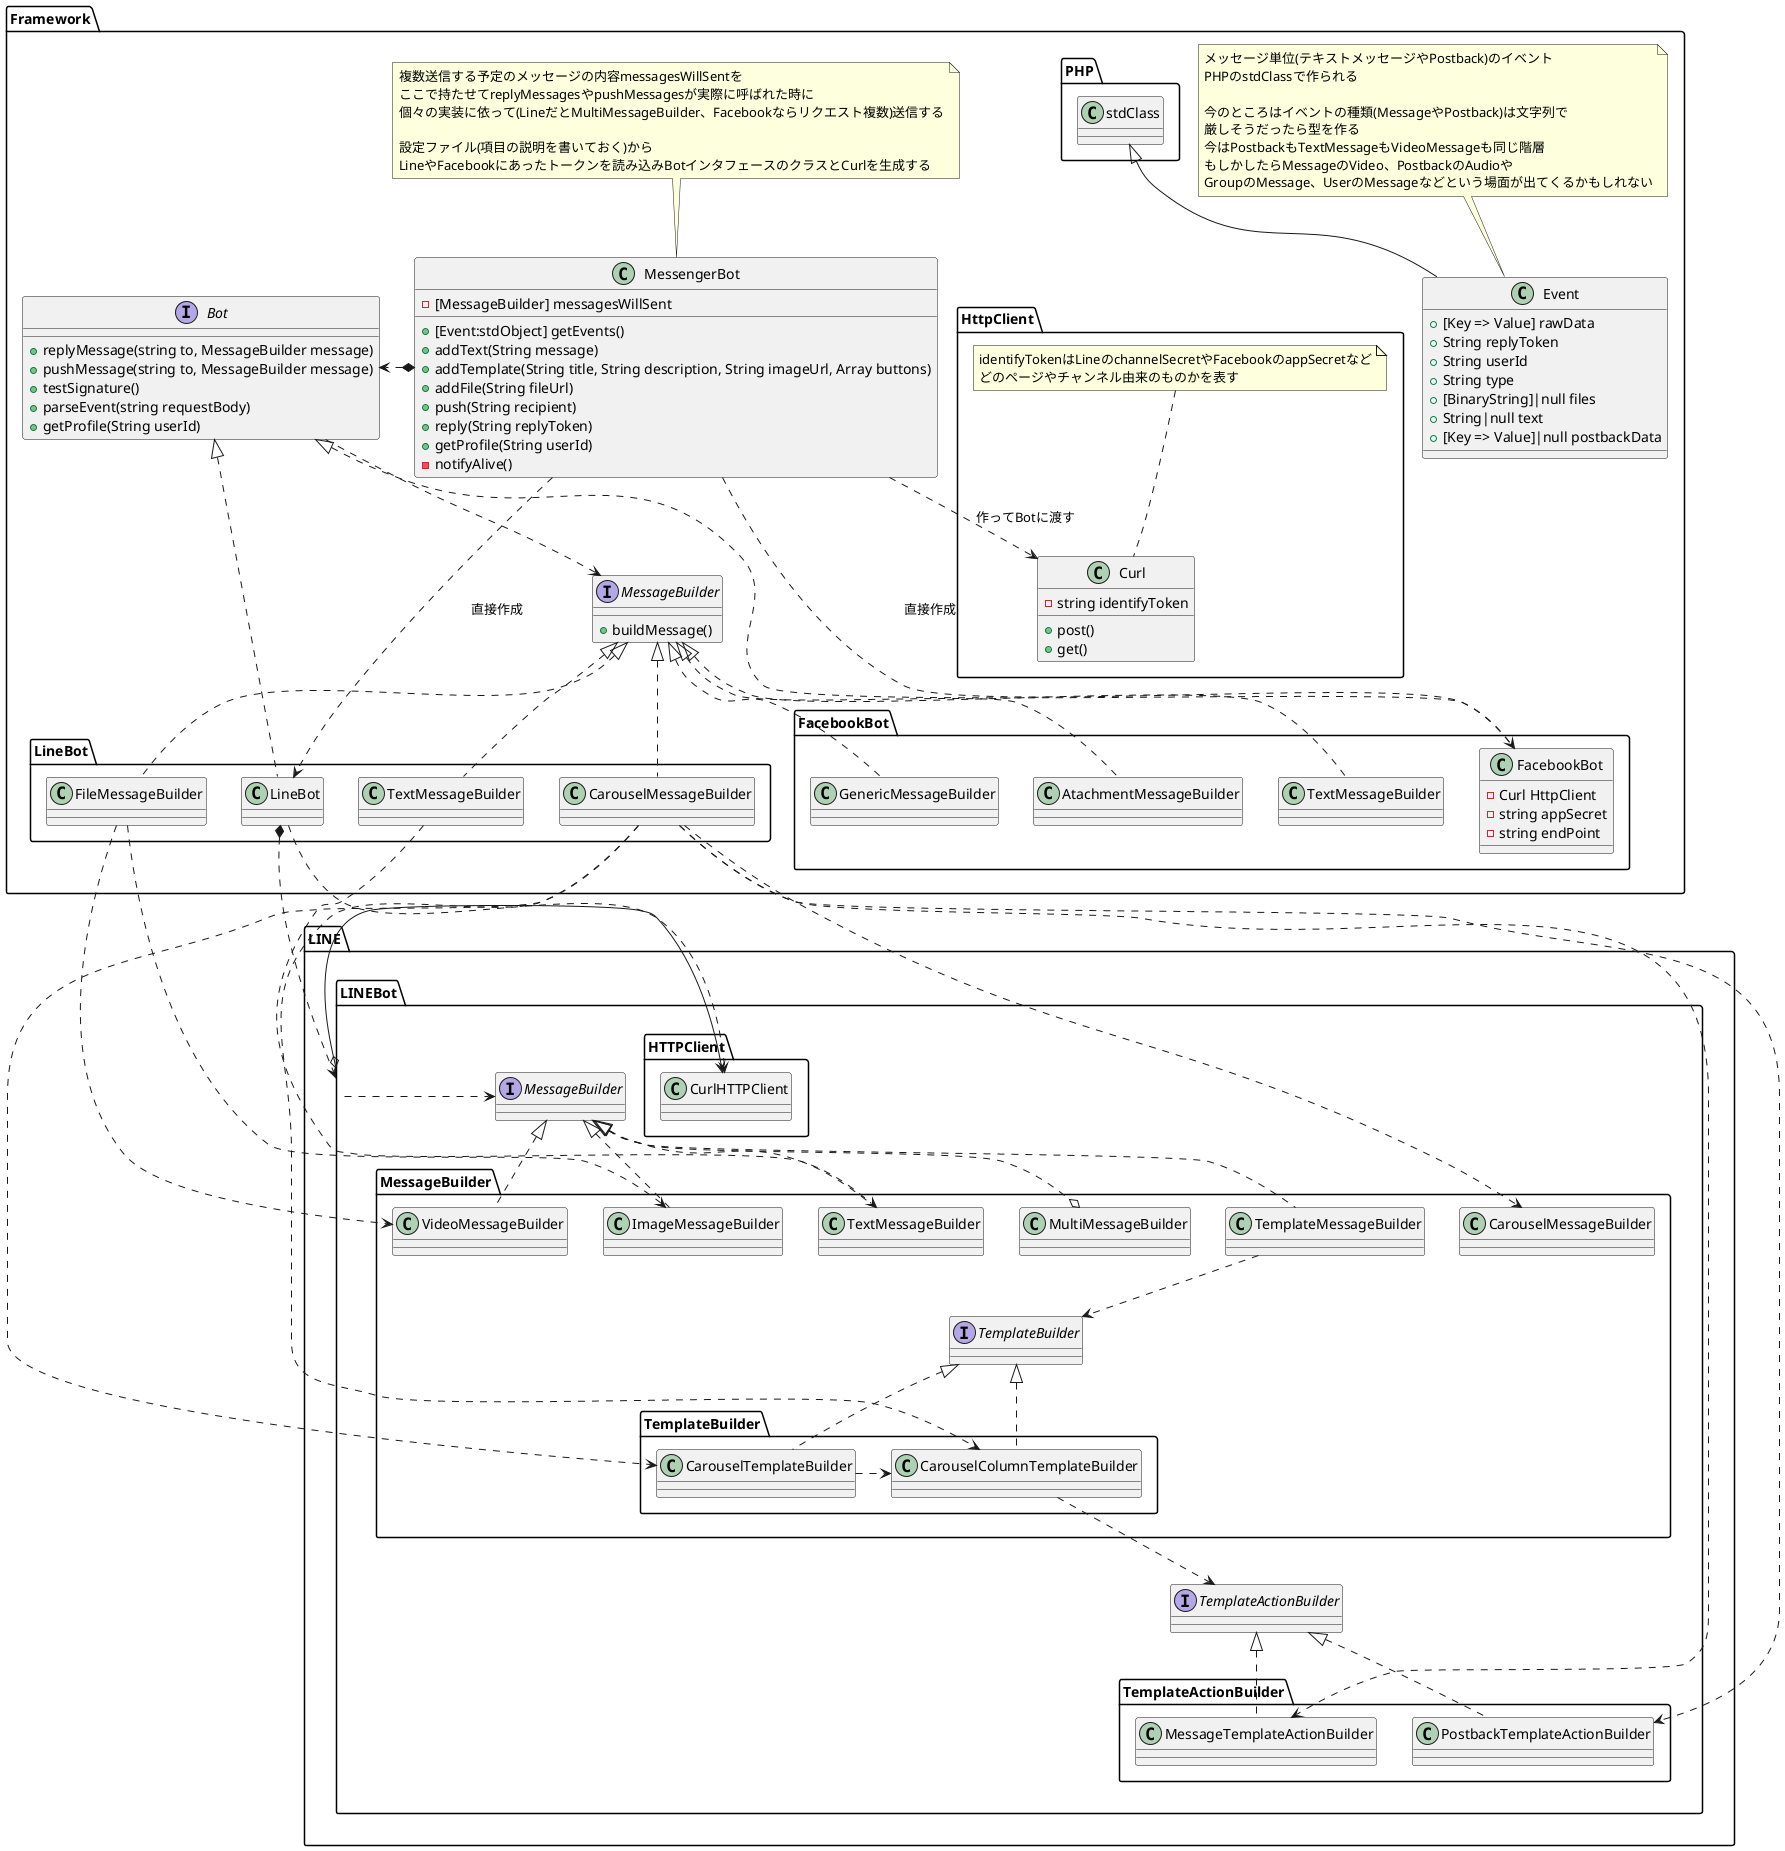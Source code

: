 @startuml

namespace LINE {

  class LINEBot

  namespace LINEBot {

    interface "MessageBuilder" as IMessageBuilder
    interface "TemplateActionBuilder" as ITemplateActionBuilder

    namespace MessageBuilder {

      interface "TemplateBuilder" as ITemplateBuilder
      class TemplateMessageBuilder
      class TextMessageBuilder
      class ImageMessageBuilder
      class VideoMessageBuilder
      class MultiMessageBuilder

      namespace TemplateBuilder {

        class CarouselTemplateBuilder
        class CarouselColumnTemplateBuilder

        CarouselTemplateBuilder .u.|> LINE.LINEBot.MessageBuilder.ITemplateBuilder
        CarouselColumnTemplateBuilder .u.|> LINE.LINEBot.MessageBuilder.ITemplateBuilder
        CarouselColumnTemplateBuilder ..> LINE.LINEBot.ITemplateActionBuilder
        CarouselTemplateBuilder .r.> CarouselColumnTemplateBuilder

      }

      TemplateMessageBuilder .u.|> LINE.LINEBot.IMessageBuilder
      TextMessageBuilder .u.|> LINE.LINEBot.IMessageBuilder
      ImageMessageBuilder .u.|> LINE.LINEBot.IMessageBuilder
      VideoMessageBuilder .u.|> LINE.LINEBot.IMessageBuilder
      MultiMessageBuilder o.u.|> LINE.LINEBot.IMessageBuilder
      TemplateMessageBuilder ..> LINE.LINEBot.MessageBuilder.ITemplateBuilder

    }

    namespace TemplateActionBuilder {

      class MessageTemplateActionBuilder
      class PostbackTemplateActionBuilder

      MessageTemplateActionBuilder .u.|> LINE.LINEBot.ITemplateActionBuilder
      PostbackTemplateActionBuilder .u.|> LINE.LINEBot.ITemplateActionBuilder

    }

    namespace HTTPClient {

      class CurlHTTPClient

    }

  }

  LINEBot .r.> LINE.LINEBot.IMessageBuilder
  LINEBot o-> LINE.LINEBot.HTTPClient.CurlHTTPClient

}

namespace Framework {

  interface "Bot" as IBot {
    + replyMessage(string to, MessageBuilder message)
    + pushMessage(string to, MessageBuilder message)
    + testSignature()
    + parseEvent(string requestBody)
    + getProfile(String userId)
  }

  interface "MessageBuilder" as IMessageBuilder {
    + buildMessage()
  }

  class Event extends PHP.stdClass {
    + [Key => Value] rawData
    + String replyToken
    + String userId
    + String type
    + [BinaryString]|null files
    + String|null text
    + [Key => Value]|null postbackData
  }

  note top of Event
    メッセージ単位(テキストメッセージやPostback)のイベント
    PHPのstdClassで作られる

    今のところはイベントの種類(MessageやPostback)は文字列で
    厳しそうだったら型を作る
    今はPostbackもTextMessageもVideoMessageも同じ階層
    もしかしたらMessageのVideo、PostbackのAudioや
    GroupのMessage、UserのMessageなどという場面が出てくるかもしれない
  end note

  class MessengerBot {
    - [MessageBuilder] messagesWillSent
    + [Event:stdObject] getEvents()
    + addText(String message)
    + addTemplate(String title, String description, String imageUrl, Array buttons)
    + addFile(String fileUrl)
    + push(String recipient)
    + reply(String replyToken)
    + getProfile(String userId)
    - notifyAlive()
  }

  note top of MessengerBot
    複数送信する予定のメッセージの内容messagesWillSentを
    ここで持たせてreplyMessagesやpushMessagesが実際に呼ばれた時に
    個々の実装に依って(LineだとMultiMessageBuilder、Facebookならリクエスト複数)送信する

    設定ファイル(項目の説明を書いておく)から
    LineやFacebookにあったトークンを読み込みBotインタフェースのクラスとCurlを生成する
  end note

  namespace FacebookBot {

    class FacebookBot{
      - Curl HttpClient
      - string appSecret
      - string endPoint
    }

    class GenericMessageBuilder
    class AtachmentMessageBuilder
    class TextMessageBuilder

    FacebookBot .u.|> Framework.IBot
    GenericMessageBuilder .u.|> Framework.IMessageBuilder
    AtachmentMessageBuilder .u.|> Framework.IMessageBuilder
    TextMessageBuilder .u.|> Framework.IMessageBuilder

  }

  namespace LineBot {

    class LineBot
    class CarouselMessageBuilder
    class FileMessageBuilder
    class TextMessageBuilder

    LineBot *.> LINE.LINEBot
    LineBot ..> LINE.LINEBot.HTTPClient.CurlHTTPClient
    CarouselMessageBuilder ..> LINE.LINEBot.MessageBuilder.CarouselMessageBuilder
    CarouselMessageBuilder ..> LINE.LINEBot.TemplateActionBuilder.MessageTemplateActionBuilder
    CarouselMessageBuilder ..> LINE.LINEBot.TemplateActionBuilder.PostbackTemplateActionBuilder
    CarouselMessageBuilder ..> LINE.LINEBot.MessageBuilder.TemplateBuilder.CarouselTemplateBuilder
    CarouselMessageBuilder ..> LINE.LINEBot.MessageBuilder.TemplateBuilder.CarouselColumnTemplateBuilder
    FileMessageBuilder ..> LINE.LINEBot.MessageBuilder.ImageMessageBuilder
    FileMessageBuilder ..> LINE.LINEBot.MessageBuilder.VideoMessageBuilder
    TextMessageBuilder ..> LINE.LINEBot.MessageBuilder.TextMessageBuilder

    LineBot .u.|> Framework.IBot
    CarouselMessageBuilder .u.|> Framework.IMessageBuilder
    FileMessageBuilder .u.|> Framework.IMessageBuilder
    TextMessageBuilder .u.|> Framework.IMessageBuilder

  }

  namespace HttpClient {

    class Curl {
      - string identifyToken
      + post()
      + get()
    }

    note top of Curl
      identifyTokenはLineのchannelSecretやFacebookのappSecretなど
      どのページやチャンネル由来のものかを表す
    end note

  }

  MessengerBot *.> Framework.IBot
  MessengerBot ..> Framework.HttpClient.Curl : 作ってBotに渡す
  MessengerBot ..> Framework.FacebookBot.FacebookBot : 直接作成
  MessengerBot ..> Framework.LineBot.LineBot : 直接作成
  IBot ..> Framework.IMessageBuilder

}

@enduml
